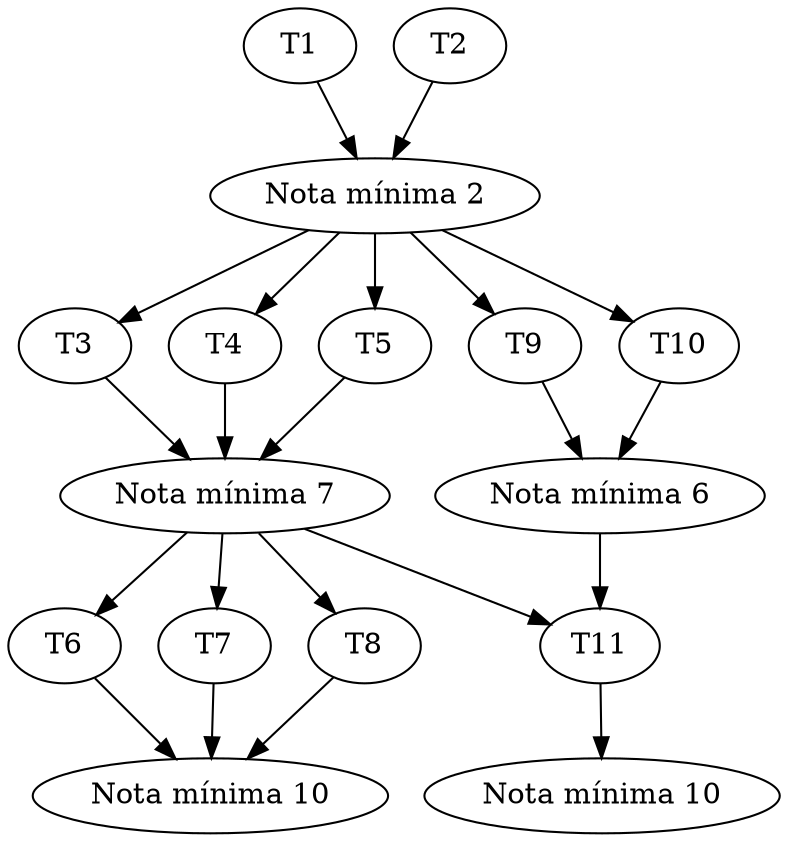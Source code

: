 
digraph Notas {
  T1 -> N1;
  T2 -> N1;

  N1 -> T3;
  N1 -> T4;
  N1 -> T5;

  T3 -> N2;
  T4 -> N2;
  T5 -> N2;

  N2 -> T6;
  N2 -> T7;
  N2 -> T8;

  T6 -> N3;
  T7 -> N3;
  T8 -> N3;

  N1 -> T9;
  N1 -> T10;
  
  T9 -> N4;
  T10 -> N4;


  N2 -> T11;
  N4 -> T11;
  T11 -> N5;

  N1 [label="Nota mínima 2"];

  N2 [label="Nota mínima 7"];
  
  N3 [label="Nota mínima 10"];

  N4 [label="Nota mínima 6"];

  N5 [label="Nota mínima 10"];

}
